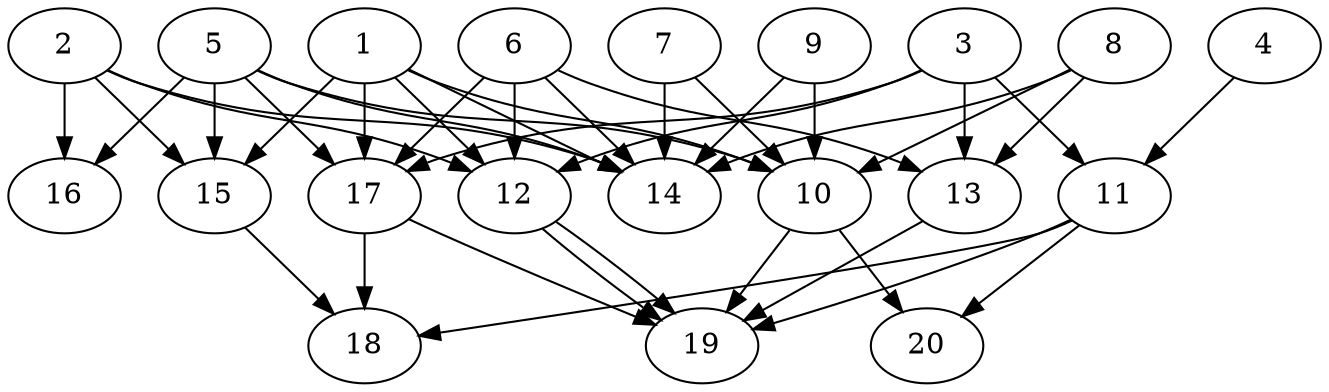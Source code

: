// DAG automatically generated by daggen at Tue Jul 23 14:34:08 2019
// ./daggen --dot -n 20 --ccr 0.3 --fat 0.7 --regular 0.5 --density 0.8 --mindata 5242880 --maxdata 52428800 
digraph G {
  1 [size="110462293", alpha="0.09", expect_size="33138688"] 
  1 -> 10 [size ="33138688"]
  1 -> 12 [size ="33138688"]
  1 -> 14 [size ="33138688"]
  1 -> 15 [size ="33138688"]
  1 -> 17 [size ="33138688"]
  2 [size="105229653", alpha="0.02", expect_size="31568896"] 
  2 -> 12 [size ="31568896"]
  2 -> 14 [size ="31568896"]
  2 -> 15 [size ="31568896"]
  2 -> 16 [size ="31568896"]
  3 [size="136683520", alpha="0.00", expect_size="41005056"] 
  3 -> 11 [size ="41005056"]
  3 -> 12 [size ="41005056"]
  3 -> 13 [size ="41005056"]
  3 -> 17 [size ="41005056"]
  4 [size="140530347", alpha="0.17", expect_size="42159104"] 
  4 -> 11 [size ="42159104"]
  5 [size="34819413", alpha="0.02", expect_size="10445824"] 
  5 -> 10 [size ="10445824"]
  5 -> 14 [size ="10445824"]
  5 -> 15 [size ="10445824"]
  5 -> 16 [size ="10445824"]
  5 -> 17 [size ="10445824"]
  6 [size="60351147", alpha="0.18", expect_size="18105344"] 
  6 -> 12 [size ="18105344"]
  6 -> 13 [size ="18105344"]
  6 -> 14 [size ="18105344"]
  6 -> 17 [size ="18105344"]
  7 [size="116746240", alpha="0.13", expect_size="35023872"] 
  7 -> 10 [size ="35023872"]
  7 -> 14 [size ="35023872"]
  8 [size="19527680", alpha="0.14", expect_size="5858304"] 
  8 -> 10 [size ="5858304"]
  8 -> 13 [size ="5858304"]
  8 -> 14 [size ="5858304"]
  9 [size="133089280", alpha="0.02", expect_size="39926784"] 
  9 -> 10 [size ="39926784"]
  9 -> 14 [size ="39926784"]
  10 [size="145090560", alpha="0.13", expect_size="43527168"] 
  10 -> 19 [size ="43527168"]
  10 -> 20 [size ="43527168"]
  11 [size="121640960", alpha="0.07", expect_size="36492288"] 
  11 -> 18 [size ="36492288"]
  11 -> 19 [size ="36492288"]
  11 -> 20 [size ="36492288"]
  12 [size="36113067", alpha="0.10", expect_size="10833920"] 
  12 -> 19 [size ="10833920"]
  12 -> 19 [size ="10833920"]
  13 [size="48285013", alpha="0.13", expect_size="14485504"] 
  13 -> 19 [size ="14485504"]
  14 [size="51722240", alpha="0.11", expect_size="15516672"] 
  15 [size="27286187", alpha="0.00", expect_size="8185856"] 
  15 -> 18 [size ="8185856"]
  16 [size="43267413", alpha="0.17", expect_size="12980224"] 
  17 [size="28136107", alpha="0.03", expect_size="8440832"] 
  17 -> 18 [size ="8440832"]
  17 -> 19 [size ="8440832"]
  18 [size="129836373", alpha="0.17", expect_size="38950912"] 
  19 [size="81609387", alpha="0.18", expect_size="24482816"] 
  20 [size="96580267", alpha="0.13", expect_size="28974080"] 
}
